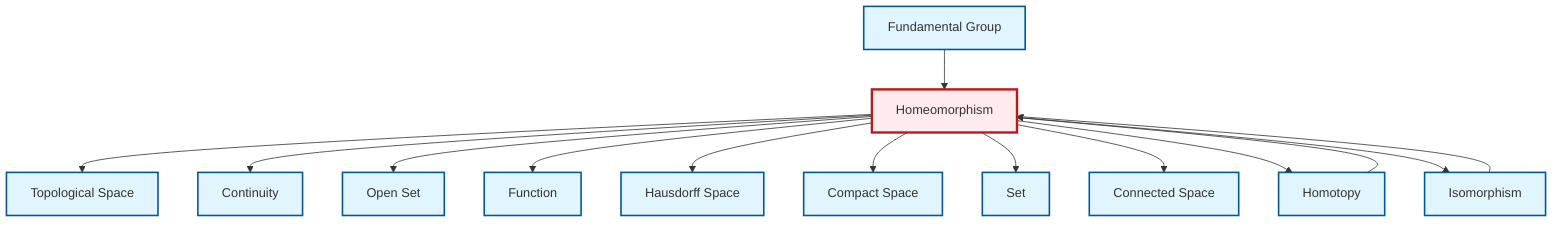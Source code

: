 graph TD
    classDef definition fill:#e1f5fe,stroke:#01579b,stroke-width:2px
    classDef theorem fill:#f3e5f5,stroke:#4a148c,stroke-width:2px
    classDef axiom fill:#fff3e0,stroke:#e65100,stroke-width:2px
    classDef example fill:#e8f5e9,stroke:#1b5e20,stroke-width:2px
    classDef current fill:#ffebee,stroke:#b71c1c,stroke-width:3px
    def-hausdorff["Hausdorff Space"]:::definition
    def-homeomorphism["Homeomorphism"]:::definition
    def-connected["Connected Space"]:::definition
    def-function["Function"]:::definition
    def-continuity["Continuity"]:::definition
    def-open-set["Open Set"]:::definition
    def-compact["Compact Space"]:::definition
    def-homotopy["Homotopy"]:::definition
    def-isomorphism["Isomorphism"]:::definition
    def-set["Set"]:::definition
    def-topological-space["Topological Space"]:::definition
    def-fundamental-group["Fundamental Group"]:::definition
    def-homeomorphism --> def-topological-space
    def-homeomorphism --> def-continuity
    def-homeomorphism --> def-open-set
    def-homeomorphism --> def-function
    def-homeomorphism --> def-hausdorff
    def-homotopy --> def-homeomorphism
    def-homeomorphism --> def-compact
    def-homeomorphism --> def-set
    def-homeomorphism --> def-connected
    def-homeomorphism --> def-homotopy
    def-fundamental-group --> def-homeomorphism
    def-homeomorphism --> def-isomorphism
    def-isomorphism --> def-homeomorphism
    class def-homeomorphism current